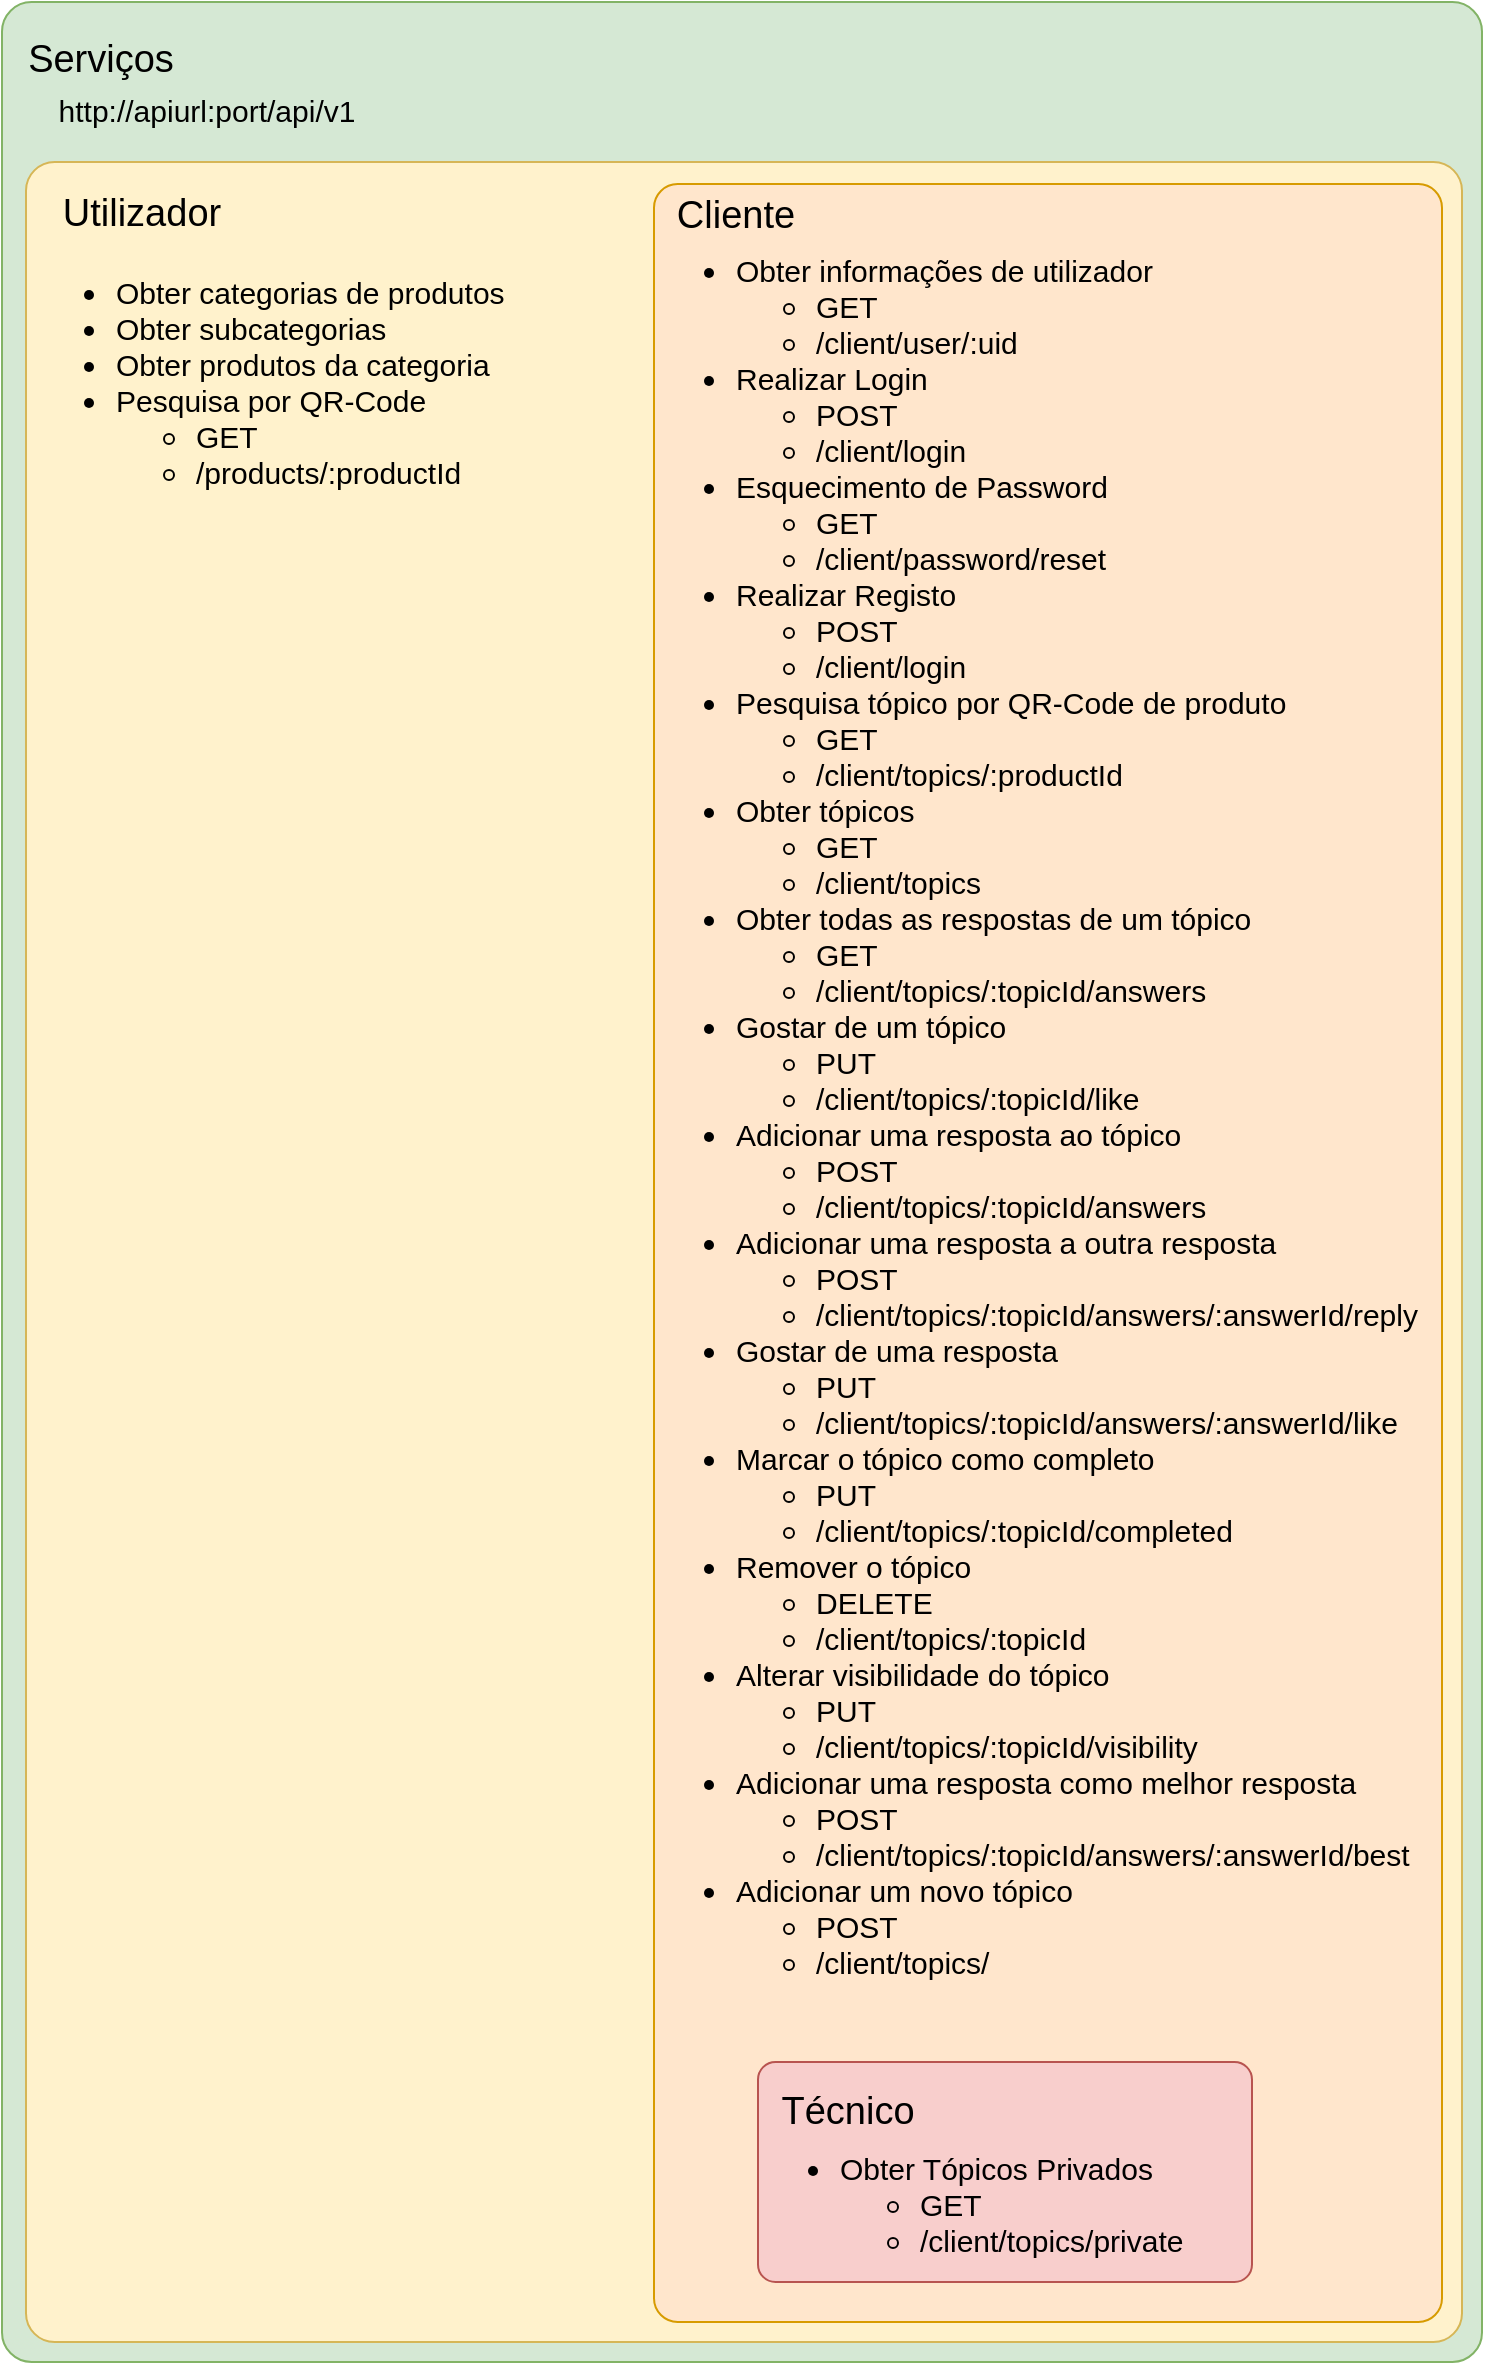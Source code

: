<mxfile version="20.8.20" type="github">
  <diagram name="Página-1" id="6y5PP5z3x8d16p4Bc3gp">
    <mxGraphModel dx="1434" dy="775" grid="1" gridSize="10" guides="1" tooltips="1" connect="1" arrows="1" fold="1" page="1" pageScale="1" pageWidth="827" pageHeight="1169" math="0" shadow="0">
      <root>
        <mxCell id="0" />
        <mxCell id="1" parent="0" />
        <mxCell id="TFdihbAsHyRu1tvC5bRa-1" value="" style="rounded=1;whiteSpace=wrap;html=1;fillColor=#d5e8d4;strokeColor=#82b366;arcSize=2;" parent="1" vertex="1">
          <mxGeometry x="40" y="10" width="740" height="1180" as="geometry" />
        </mxCell>
        <mxCell id="TFdihbAsHyRu1tvC5bRa-2" value="&lt;font style=&quot;font-size: 19px;&quot;&gt;Serviços&lt;/font&gt;" style="text;html=1;strokeColor=none;fillColor=none;align=center;verticalAlign=middle;whiteSpace=wrap;rounded=0;" parent="1" vertex="1">
          <mxGeometry x="52" y="24" width="75" height="30" as="geometry" />
        </mxCell>
        <mxCell id="TFdihbAsHyRu1tvC5bRa-3" value="" style="rounded=1;whiteSpace=wrap;html=1;fontSize=19;arcSize=2;fillColor=#fff2cc;strokeColor=#d6b656;" parent="1" vertex="1">
          <mxGeometry x="52" y="90" width="718" height="1090" as="geometry" />
        </mxCell>
        <mxCell id="TFdihbAsHyRu1tvC5bRa-4" value="Utilizador" style="text;html=1;strokeColor=none;fillColor=none;align=center;verticalAlign=middle;whiteSpace=wrap;rounded=0;fontSize=19;" parent="1" vertex="1">
          <mxGeometry x="65" y="101" width="90" height="30" as="geometry" />
        </mxCell>
        <mxCell id="TFdihbAsHyRu1tvC5bRa-5" value="&lt;h1 style=&quot;font-size: 15px;&quot;&gt;&lt;ul style=&quot;font-size: 15px;&quot;&gt;&lt;li style=&quot;border-color: var(--border-color); font-size: 15px;&quot;&gt;&lt;font style=&quot;font-size: 15px; font-weight: normal;&quot;&gt;Obter categorias de produtos&lt;/font&gt;&lt;/li&gt;&lt;li style=&quot;border-color: var(--border-color);&quot;&gt;&lt;span style=&quot;font-weight: normal;&quot;&gt;Obter subcategorias&lt;/span&gt;&lt;/li&gt;&lt;li style=&quot;border-color: var(--border-color);&quot;&gt;&lt;span style=&quot;font-weight: normal;&quot;&gt;Obter produtos da categoria&lt;/span&gt;&lt;/li&gt;&lt;li style=&quot;border-color: var(--border-color);&quot;&gt;&lt;span style=&quot;font-weight: normal;&quot;&gt;Pesquisa por QR-Code&lt;/span&gt;&lt;/li&gt;&lt;ul&gt;&lt;li style=&quot;border-color: var(--border-color);&quot;&gt;&lt;span style=&quot;font-weight: normal;&quot;&gt;GET&lt;/span&gt;&lt;/li&gt;&lt;li style=&quot;border-color: var(--border-color);&quot;&gt;&lt;span style=&quot;font-weight: normal;&quot;&gt;/products/:productId&lt;/span&gt;&lt;/li&gt;&lt;/ul&gt;&lt;/ul&gt;&lt;/h1&gt;" style="text;html=1;strokeColor=none;fillColor=none;spacing=5;spacingTop=-20;whiteSpace=wrap;overflow=hidden;rounded=0;fontSize=15;fontStyle=0" parent="1" vertex="1">
          <mxGeometry x="52" y="142" width="280" height="118" as="geometry" />
        </mxCell>
        <mxCell id="TFdihbAsHyRu1tvC5bRa-6" value="" style="rounded=1;whiteSpace=wrap;html=1;fontSize=19;arcSize=3;fillColor=#ffe6cc;strokeColor=#d79b00;" parent="1" vertex="1">
          <mxGeometry x="366" y="101" width="394" height="1069" as="geometry" />
        </mxCell>
        <mxCell id="TFdihbAsHyRu1tvC5bRa-7" value="Cliente" style="text;html=1;strokeColor=none;fillColor=none;align=center;verticalAlign=middle;whiteSpace=wrap;rounded=0;fontSize=19;" parent="1" vertex="1">
          <mxGeometry x="362" y="102" width="90" height="30" as="geometry" />
        </mxCell>
        <mxCell id="TFdihbAsHyRu1tvC5bRa-8" value="&lt;h1 style=&quot;font-size: 15px;&quot;&gt;&lt;ul style=&quot;font-size: 15px;&quot;&gt;&lt;li style=&quot;border-color: var(--border-color); font-size: 15px;&quot;&gt;&lt;span style=&quot;font-weight: normal;&quot;&gt;Obter informações de utilizador&lt;br&gt;&lt;/span&gt;&lt;/li&gt;&lt;ul&gt;&lt;li style=&quot;border-color: var(--border-color); font-size: 15px;&quot;&gt;&lt;span style=&quot;font-weight: normal;&quot;&gt;GET&lt;/span&gt;&lt;/li&gt;&lt;li style=&quot;border-color: var(--border-color); font-size: 15px;&quot;&gt;&lt;span style=&quot;font-weight: normal;&quot;&gt;/client/user/:uid&lt;/span&gt;&lt;/li&gt;&lt;/ul&gt;&lt;li style=&quot;border-color: var(--border-color);&quot;&gt;&lt;span style=&quot;font-weight: normal;&quot;&gt;Realizar Login&lt;/span&gt;&lt;/li&gt;&lt;ul&gt;&lt;li style=&quot;border-color: var(--border-color);&quot;&gt;&lt;span style=&quot;font-weight: normal;&quot;&gt;POST&lt;/span&gt;&lt;/li&gt;&lt;li style=&quot;border-color: var(--border-color);&quot;&gt;&lt;span style=&quot;font-weight: normal;&quot;&gt;/client/login&lt;/span&gt;&lt;/li&gt;&lt;/ul&gt;&lt;li style=&quot;border-color: var(--border-color);&quot;&gt;&lt;span style=&quot;font-weight: normal;&quot;&gt;Esquecimento de Password&lt;/span&gt;&lt;/li&gt;&lt;ul&gt;&lt;li style=&quot;border-color: var(--border-color);&quot;&gt;&lt;span style=&quot;font-weight: normal;&quot;&gt;GET&lt;/span&gt;&lt;/li&gt;&lt;li style=&quot;border-color: var(--border-color);&quot;&gt;&lt;span style=&quot;font-weight: normal;&quot;&gt;/client/password/reset&lt;/span&gt;&lt;/li&gt;&lt;/ul&gt;&lt;li style=&quot;border-color: var(--border-color);&quot;&gt;&lt;span style=&quot;font-weight: normal;&quot;&gt;Realizar Registo&lt;/span&gt;&lt;/li&gt;&lt;ul&gt;&lt;li style=&quot;border-color: var(--border-color);&quot;&gt;&lt;span style=&quot;font-weight: normal;&quot;&gt;POST&lt;/span&gt;&lt;/li&gt;&lt;li style=&quot;border-color: var(--border-color);&quot;&gt;&lt;span style=&quot;font-weight: normal;&quot;&gt;/client/login&lt;/span&gt;&lt;/li&gt;&lt;/ul&gt;&lt;li style=&quot;border-color: var(--border-color);&quot;&gt;&lt;span style=&quot;font-weight: normal;&quot;&gt;Pesquisa tópico por QR-Code de produto&lt;/span&gt;&lt;/li&gt;&lt;ul&gt;&lt;li style=&quot;border-color: var(--border-color);&quot;&gt;&lt;span style=&quot;font-weight: normal;&quot;&gt;GET&lt;/span&gt;&lt;/li&gt;&lt;li style=&quot;border-color: var(--border-color);&quot;&gt;&lt;span style=&quot;font-weight: normal;&quot;&gt;/client/topics/:productId&lt;/span&gt;&lt;/li&gt;&lt;/ul&gt;&lt;li style=&quot;border-color: var(--border-color);&quot;&gt;&lt;span style=&quot;font-weight: normal;&quot;&gt;Obter tópicos&lt;/span&gt;&lt;/li&gt;&lt;ul&gt;&lt;li style=&quot;border-color: var(--border-color);&quot;&gt;&lt;span style=&quot;font-weight: 400;&quot;&gt;GET&lt;/span&gt;&lt;/li&gt;&lt;li style=&quot;border-color: var(--border-color);&quot;&gt;&lt;span style=&quot;font-weight: normal;&quot;&gt;/client/topics&lt;/span&gt;&lt;/li&gt;&lt;/ul&gt;&lt;li style=&quot;border-color: var(--border-color);&quot;&gt;&lt;span style=&quot;font-weight: normal;&quot;&gt;Obter todas as respostas de um tópico&lt;/span&gt;&lt;/li&gt;&lt;ul&gt;&lt;li style=&quot;border-color: var(--border-color);&quot;&gt;&lt;span style=&quot;font-weight: normal;&quot;&gt;GET&lt;/span&gt;&lt;/li&gt;&lt;li style=&quot;border-color: var(--border-color);&quot;&gt;&lt;span style=&quot;font-weight: normal;&quot;&gt;/client/topics/:topicId/answers&lt;/span&gt;&lt;/li&gt;&lt;/ul&gt;&lt;li style=&quot;border-color: var(--border-color);&quot;&gt;&lt;span style=&quot;font-weight: normal;&quot;&gt;Gostar de um tópico&lt;/span&gt;&lt;/li&gt;&lt;ul&gt;&lt;li style=&quot;border-color: var(--border-color);&quot;&gt;&lt;span style=&quot;font-weight: normal;&quot;&gt;PUT&lt;/span&gt;&lt;/li&gt;&lt;li style=&quot;border-color: var(--border-color);&quot;&gt;&lt;span style=&quot;font-weight: normal;&quot;&gt;/client/topics/:topicId/like&lt;/span&gt;&lt;/li&gt;&lt;/ul&gt;&lt;li style=&quot;border-color: var(--border-color);&quot;&gt;&lt;span style=&quot;font-weight: normal;&quot;&gt;Adicionar uma resposta ao tópico&lt;/span&gt;&lt;/li&gt;&lt;ul&gt;&lt;li style=&quot;border-color: var(--border-color);&quot;&gt;&lt;span style=&quot;font-weight: normal;&quot;&gt;POST&lt;/span&gt;&lt;/li&gt;&lt;li style=&quot;border-color: var(--border-color);&quot;&gt;&lt;span style=&quot;font-weight: normal;&quot;&gt;/client/topics/:topicId/answers&lt;/span&gt;&lt;/li&gt;&lt;/ul&gt;&lt;li style=&quot;border-color: var(--border-color);&quot;&gt;&lt;span style=&quot;font-weight: normal;&quot;&gt;Adicionar uma resposta a outra resposta&lt;/span&gt;&lt;/li&gt;&lt;ul&gt;&lt;li style=&quot;border-color: var(--border-color);&quot;&gt;&lt;span style=&quot;font-weight: normal;&quot;&gt;POST&lt;/span&gt;&lt;/li&gt;&lt;li style=&quot;border-color: var(--border-color);&quot;&gt;&lt;span style=&quot;font-weight: normal;&quot;&gt;/client/topics/:topicId/answers/:answerId/reply&lt;/span&gt;&lt;/li&gt;&lt;/ul&gt;&lt;li style=&quot;border-color: var(--border-color);&quot;&gt;&lt;span style=&quot;font-weight: normal;&quot;&gt;Gostar de uma resposta&lt;/span&gt;&lt;/li&gt;&lt;ul&gt;&lt;li style=&quot;border-color: var(--border-color);&quot;&gt;&lt;span style=&quot;font-weight: 400;&quot;&gt;PUT&lt;/span&gt;&lt;/li&gt;&lt;li style=&quot;border-color: var(--border-color);&quot;&gt;&lt;span style=&quot;font-weight: normal;&quot;&gt;/client/topics/:topicId/answers/:answerId/like&lt;/span&gt;&lt;/li&gt;&lt;/ul&gt;&lt;li style=&quot;border-color: var(--border-color);&quot;&gt;&lt;span style=&quot;font-weight: normal;&quot;&gt;Marcar o tópico como completo&lt;/span&gt;&lt;/li&gt;&lt;ul&gt;&lt;li style=&quot;border-color: var(--border-color);&quot;&gt;&lt;span style=&quot;font-weight: 400;&quot;&gt;PUT&lt;/span&gt;&lt;/li&gt;&lt;li style=&quot;border-color: var(--border-color);&quot;&gt;&lt;span style=&quot;font-weight: 400;&quot;&gt;/client/topics/:topicId/completed&lt;/span&gt;&lt;/li&gt;&lt;/ul&gt;&lt;li style=&quot;border-color: var(--border-color);&quot;&gt;&lt;span style=&quot;font-weight: normal;&quot;&gt;Remover o tópico&lt;/span&gt;&lt;/li&gt;&lt;ul&gt;&lt;li style=&quot;border-color: var(--border-color);&quot;&gt;&lt;span style=&quot;font-weight: normal;&quot;&gt;DELETE&lt;/span&gt;&lt;/li&gt;&lt;li style=&quot;border-color: var(--border-color);&quot;&gt;&lt;span style=&quot;font-weight: normal;&quot;&gt;/client/topics/:topicId&lt;/span&gt;&lt;/li&gt;&lt;/ul&gt;&lt;li style=&quot;border-color: var(--border-color);&quot;&gt;&lt;span style=&quot;font-weight: normal;&quot;&gt;Alterar visibilidade do tópico&lt;/span&gt;&lt;/li&gt;&lt;ul&gt;&lt;li style=&quot;border-color: var(--border-color);&quot;&gt;&lt;span style=&quot;font-weight: normal;&quot;&gt;PUT&lt;/span&gt;&lt;/li&gt;&lt;li style=&quot;border-color: var(--border-color);&quot;&gt;&lt;span style=&quot;font-weight: normal;&quot;&gt;/client/topics/:topicId/visibility&lt;/span&gt;&lt;/li&gt;&lt;/ul&gt;&lt;li style=&quot;border-color: var(--border-color);&quot;&gt;&lt;span style=&quot;font-weight: normal;&quot;&gt;Adicionar uma resposta como melhor resposta&lt;/span&gt;&lt;/li&gt;&lt;ul&gt;&lt;li style=&quot;border-color: var(--border-color);&quot;&gt;&lt;span style=&quot;font-weight: normal;&quot;&gt;POST&lt;/span&gt;&lt;/li&gt;&lt;li style=&quot;border-color: var(--border-color);&quot;&gt;&lt;span style=&quot;font-weight: normal;&quot;&gt;/client/topics/:topicId/answers/:answerId/best&lt;/span&gt;&lt;/li&gt;&lt;/ul&gt;&lt;li style=&quot;border-color: var(--border-color);&quot;&gt;&lt;span style=&quot;font-weight: normal;&quot;&gt;Adicionar um novo tópico&lt;/span&gt;&lt;/li&gt;&lt;ul&gt;&lt;li style=&quot;border-color: var(--border-color);&quot;&gt;&lt;span style=&quot;font-weight: normal;&quot;&gt;POST&lt;/span&gt;&lt;/li&gt;&lt;li style=&quot;border-color: var(--border-color);&quot;&gt;&lt;span style=&quot;font-weight: normal;&quot;&gt;/client/topics/&lt;/span&gt;&lt;/li&gt;&lt;/ul&gt;&lt;/ul&gt;&lt;/h1&gt;" style="text;html=1;strokeColor=none;fillColor=none;spacing=5;spacingTop=-20;whiteSpace=wrap;overflow=hidden;rounded=0;fontSize=15;fontStyle=0" parent="1" vertex="1">
          <mxGeometry x="362" y="131" width="398" height="879" as="geometry" />
        </mxCell>
        <mxCell id="TFdihbAsHyRu1tvC5bRa-9" value="" style="rounded=1;whiteSpace=wrap;html=1;fontSize=19;arcSize=8;fillColor=#f8cecc;strokeColor=#b85450;" parent="1" vertex="1">
          <mxGeometry x="418" y="1040" width="247" height="110" as="geometry" />
        </mxCell>
        <mxCell id="TFdihbAsHyRu1tvC5bRa-10" value="Técnico" style="text;html=1;strokeColor=none;fillColor=none;align=center;verticalAlign=middle;whiteSpace=wrap;rounded=0;fontSize=19;" parent="1" vertex="1">
          <mxGeometry x="418" y="1050" width="90" height="30" as="geometry" />
        </mxCell>
        <mxCell id="TFdihbAsHyRu1tvC5bRa-11" value="&lt;h1 style=&quot;font-size: 15px;&quot;&gt;&lt;ul style=&quot;font-size: 15px;&quot;&gt;&lt;li style=&quot;border-color: var(--border-color); font-size: 15px;&quot;&gt;&lt;span style=&quot;font-weight: normal;&quot;&gt;Obter Tópicos Privados&lt;/span&gt;&lt;/li&gt;&lt;ul&gt;&lt;li style=&quot;border-color: var(--border-color); font-size: 15px;&quot;&gt;&lt;span style=&quot;font-weight: normal;&quot;&gt;GET&lt;/span&gt;&lt;/li&gt;&lt;li style=&quot;border-color: var(--border-color); font-size: 15px;&quot;&gt;&lt;span style=&quot;font-weight: normal;&quot;&gt;/client/topics/private&lt;/span&gt;&lt;/li&gt;&lt;/ul&gt;&lt;/ul&gt;&lt;/h1&gt;" style="text;html=1;strokeColor=none;fillColor=none;spacing=5;spacingTop=-20;whiteSpace=wrap;overflow=hidden;rounded=0;fontSize=15;fontStyle=0" parent="1" vertex="1">
          <mxGeometry x="414" y="1080" width="232" height="60" as="geometry" />
        </mxCell>
        <mxCell id="TFdihbAsHyRu1tvC5bRa-12" value="&lt;font style=&quot;font-size: 15px;&quot;&gt;http://apiurl:port/api/v1&lt;/font&gt;" style="text;html=1;strokeColor=none;fillColor=none;align=center;verticalAlign=middle;whiteSpace=wrap;rounded=0;" parent="1" vertex="1">
          <mxGeometry x="65" y="54" width="155" height="20" as="geometry" />
        </mxCell>
      </root>
    </mxGraphModel>
  </diagram>
</mxfile>
